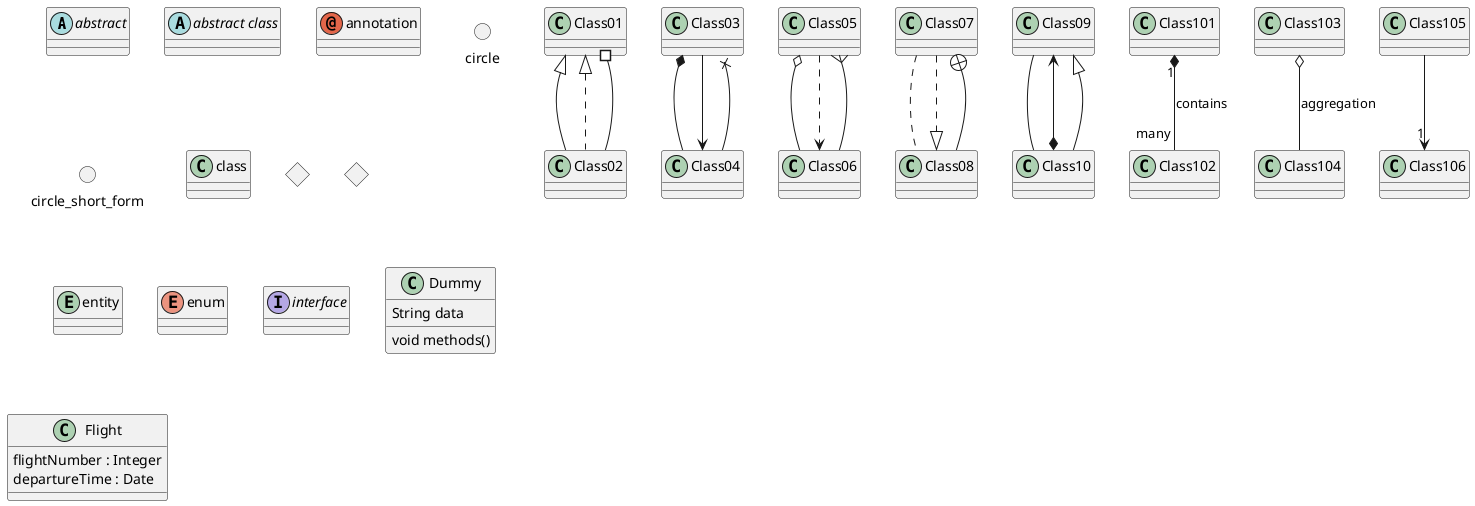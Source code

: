 @startuml {modul}
abstract        abstract
abstract class  "abstract class"
abstract class  "abstract class"
annotation      annotation
circle          circle
()              circle_short_form
class           class
diamond         diamond
<>              diamond_short_form
entity          entity
enum            enum
interface       interface

Class01 <|-- Class02
Class03 *-- Class04
Class05 o-- Class06
Class07 .. Class08
Class09 -- Class10

Class01 <|.. Class02
Class03 --> Class04
Class05 ..> Class06
Class07 ..|> Class08
Class09 <--* Class10

Class01 #-- Class02
Class03 x-- Class04
Class05 }-- Class06
Class07 +-- Class08
Class09 ^-- Class10

Class101 "1" *-- "many" Class102 : contains
Class103 o-- Class104 : aggregation
Class105 --> "1" Class106

class Dummy {
  String data
  void methods()
}

class Flight {
   flightNumber : Integer
   departureTime : Date
}
@enduml